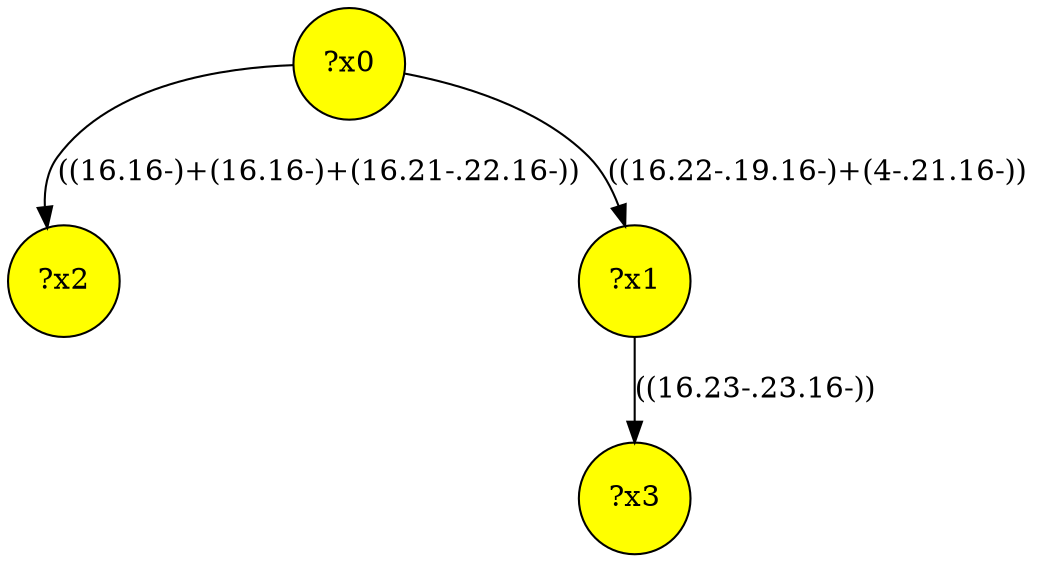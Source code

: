 digraph g {
	x2 [fillcolor="yellow", style="filled," shape=circle, label="?x2"];
	x0 [fillcolor="yellow", style="filled," shape=circle, label="?x0"];
	x1 [fillcolor="yellow", style="filled," shape=circle, label="?x1"];
	x3 [fillcolor="yellow", style="filled," shape=circle, label="?x3"];
	x0 -> x1 [label="((16.22-.19.16-)+(4-.21.16-))"];
	x0 -> x2 [label="((16.16-)+(16.16-)+(16.21-.22.16-))"];
	x1 -> x3 [label="((16.23-.23.16-))"];
}
